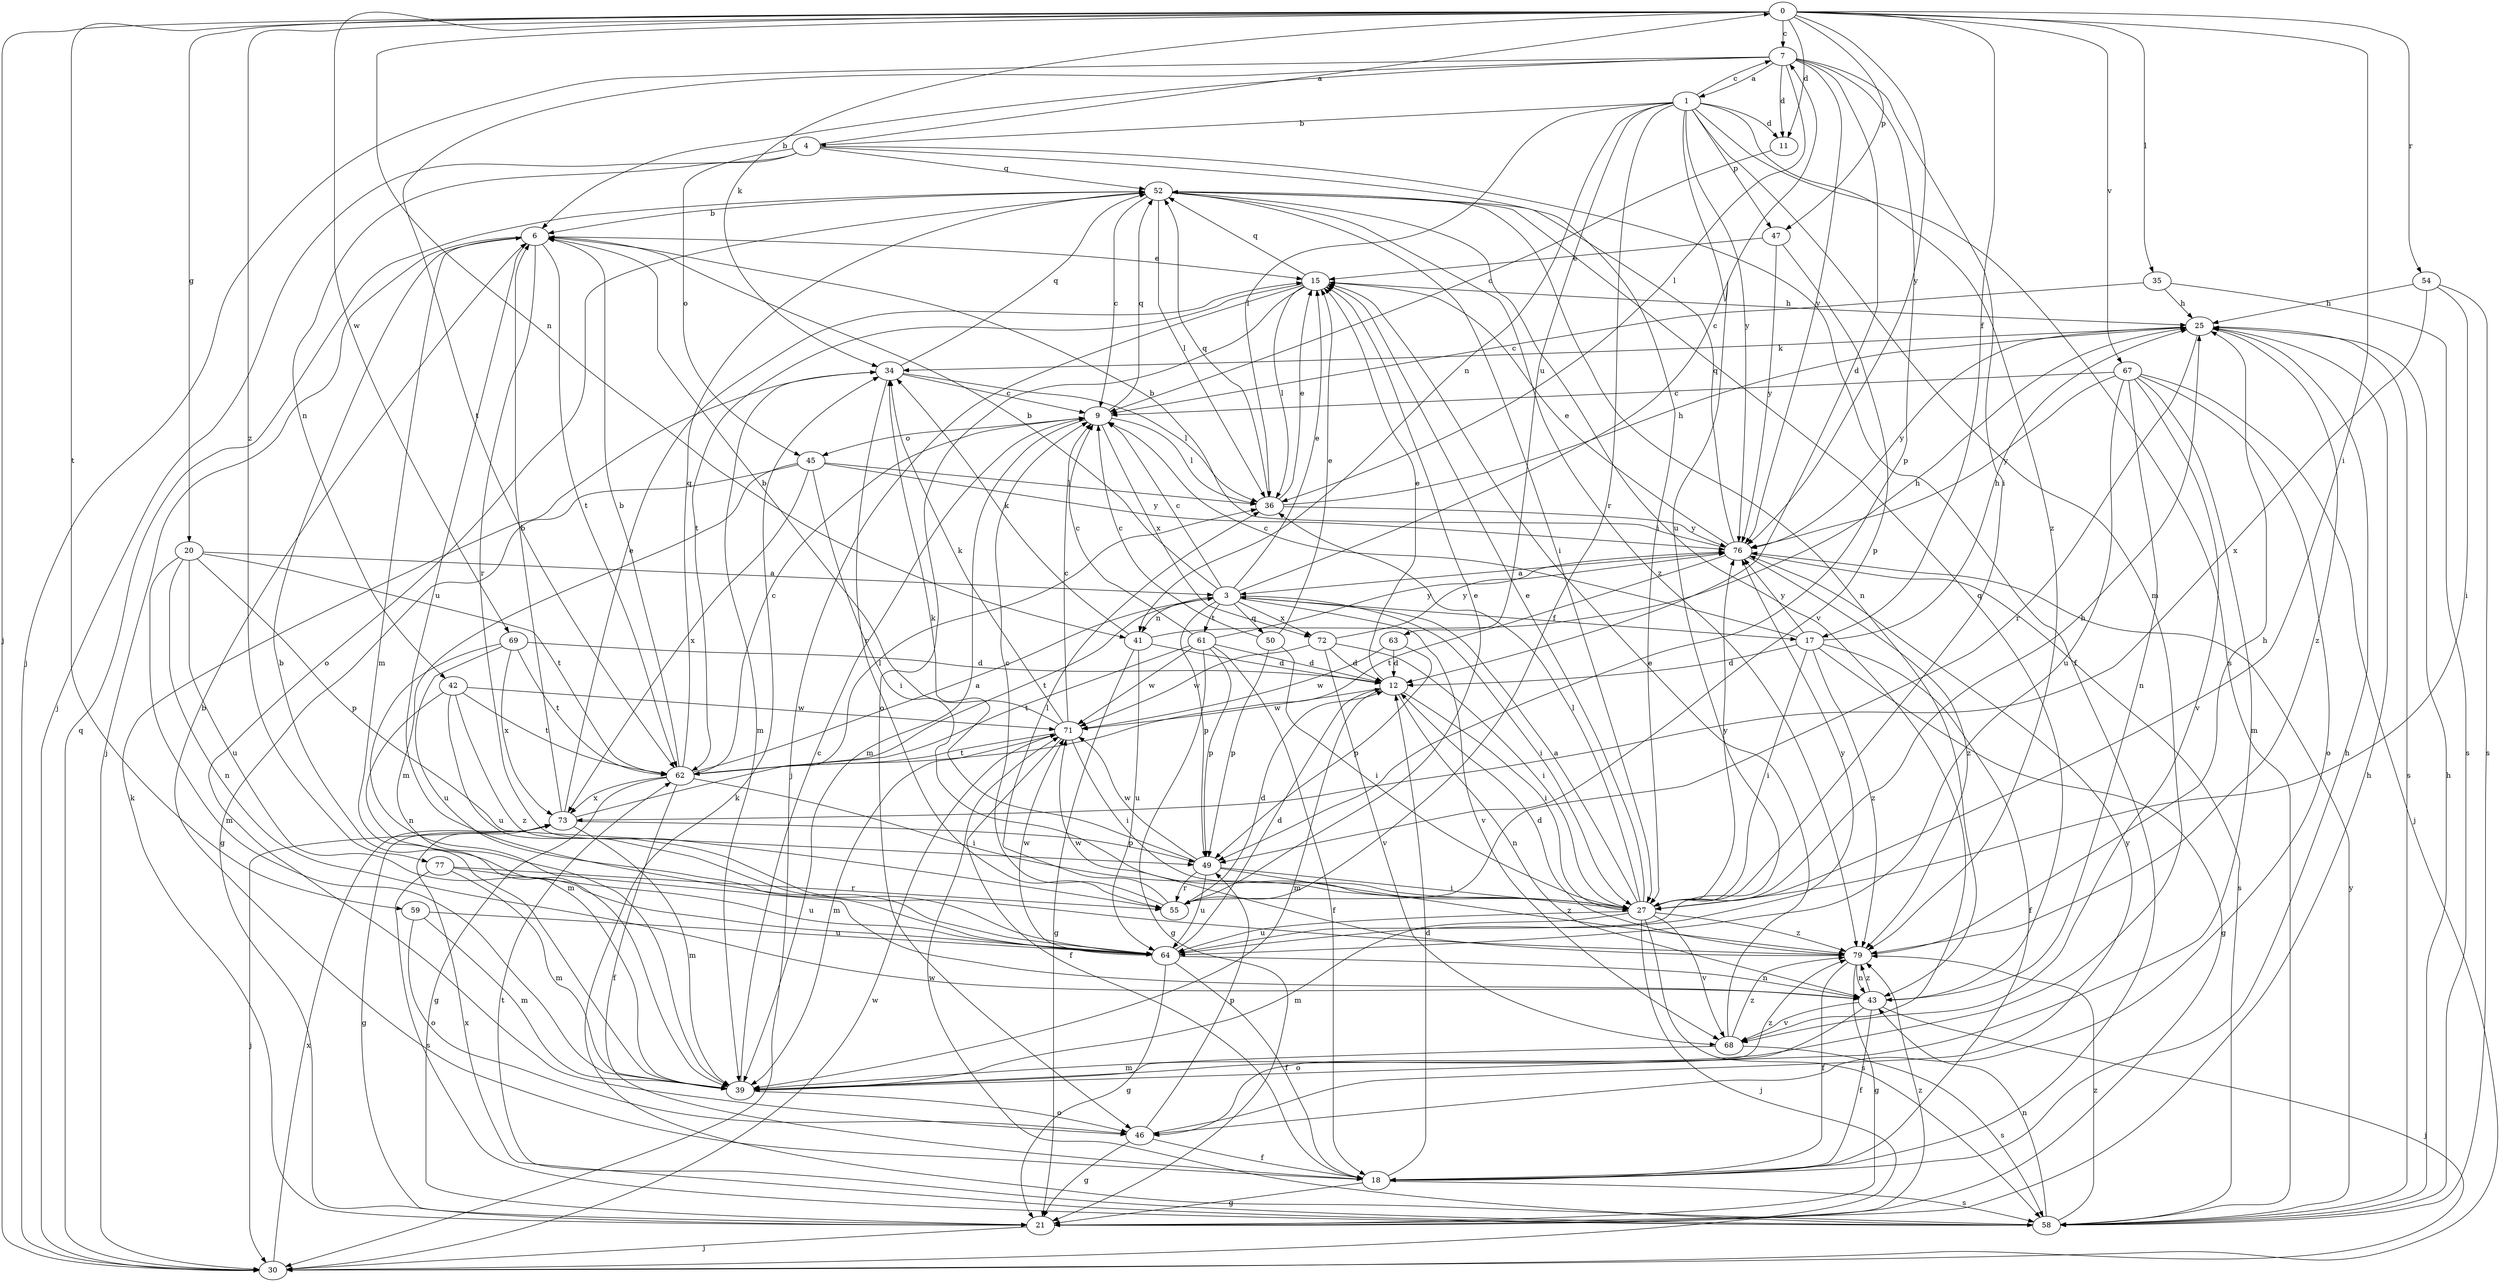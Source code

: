 strict digraph  {
0;
1;
3;
4;
6;
7;
9;
11;
12;
15;
17;
18;
20;
21;
25;
27;
30;
34;
35;
36;
39;
41;
42;
43;
45;
46;
47;
49;
50;
52;
54;
55;
58;
59;
61;
62;
63;
64;
67;
68;
69;
71;
72;
73;
76;
77;
79;
0 -> 7  [label=c];
0 -> 11  [label=d];
0 -> 17  [label=f];
0 -> 20  [label=g];
0 -> 27  [label=i];
0 -> 30  [label=j];
0 -> 34  [label=k];
0 -> 35  [label=l];
0 -> 41  [label=n];
0 -> 47  [label=p];
0 -> 54  [label=r];
0 -> 59  [label=t];
0 -> 67  [label=v];
0 -> 69  [label=w];
0 -> 76  [label=y];
0 -> 77  [label=z];
1 -> 4  [label=b];
1 -> 7  [label=c];
1 -> 11  [label=d];
1 -> 36  [label=l];
1 -> 39  [label=m];
1 -> 41  [label=n];
1 -> 47  [label=p];
1 -> 55  [label=r];
1 -> 58  [label=s];
1 -> 63  [label=u];
1 -> 64  [label=u];
1 -> 76  [label=y];
1 -> 79  [label=z];
3 -> 6  [label=b];
3 -> 7  [label=c];
3 -> 9  [label=c];
3 -> 15  [label=e];
3 -> 17  [label=f];
3 -> 27  [label=i];
3 -> 41  [label=n];
3 -> 49  [label=p];
3 -> 50  [label=q];
3 -> 61  [label=t];
3 -> 62  [label=t];
3 -> 68  [label=v];
3 -> 72  [label=x];
4 -> 0  [label=a];
4 -> 18  [label=f];
4 -> 27  [label=i];
4 -> 30  [label=j];
4 -> 42  [label=n];
4 -> 45  [label=o];
4 -> 52  [label=q];
6 -> 15  [label=e];
6 -> 30  [label=j];
6 -> 39  [label=m];
6 -> 55  [label=r];
6 -> 62  [label=t];
6 -> 64  [label=u];
7 -> 1  [label=a];
7 -> 6  [label=b];
7 -> 11  [label=d];
7 -> 12  [label=d];
7 -> 27  [label=i];
7 -> 30  [label=j];
7 -> 36  [label=l];
7 -> 49  [label=p];
7 -> 62  [label=t];
7 -> 76  [label=y];
9 -> 36  [label=l];
9 -> 39  [label=m];
9 -> 45  [label=o];
9 -> 52  [label=q];
9 -> 72  [label=x];
11 -> 9  [label=c];
12 -> 15  [label=e];
12 -> 27  [label=i];
12 -> 39  [label=m];
12 -> 43  [label=n];
12 -> 71  [label=w];
15 -> 25  [label=h];
15 -> 30  [label=j];
15 -> 36  [label=l];
15 -> 46  [label=o];
15 -> 52  [label=q];
15 -> 62  [label=t];
17 -> 9  [label=c];
17 -> 12  [label=d];
17 -> 18  [label=f];
17 -> 21  [label=g];
17 -> 25  [label=h];
17 -> 27  [label=i];
17 -> 76  [label=y];
17 -> 79  [label=z];
18 -> 6  [label=b];
18 -> 12  [label=d];
18 -> 21  [label=g];
18 -> 25  [label=h];
18 -> 58  [label=s];
20 -> 3  [label=a];
20 -> 39  [label=m];
20 -> 43  [label=n];
20 -> 49  [label=p];
20 -> 62  [label=t];
20 -> 64  [label=u];
21 -> 25  [label=h];
21 -> 30  [label=j];
21 -> 34  [label=k];
21 -> 79  [label=z];
25 -> 34  [label=k];
25 -> 55  [label=r];
25 -> 58  [label=s];
25 -> 76  [label=y];
25 -> 79  [label=z];
27 -> 3  [label=a];
27 -> 15  [label=e];
27 -> 25  [label=h];
27 -> 30  [label=j];
27 -> 36  [label=l];
27 -> 39  [label=m];
27 -> 58  [label=s];
27 -> 64  [label=u];
27 -> 68  [label=v];
27 -> 76  [label=y];
27 -> 79  [label=z];
30 -> 52  [label=q];
30 -> 71  [label=w];
30 -> 73  [label=x];
34 -> 9  [label=c];
34 -> 36  [label=l];
34 -> 39  [label=m];
34 -> 52  [label=q];
34 -> 55  [label=r];
35 -> 9  [label=c];
35 -> 25  [label=h];
35 -> 58  [label=s];
36 -> 15  [label=e];
36 -> 25  [label=h];
36 -> 52  [label=q];
36 -> 76  [label=y];
39 -> 6  [label=b];
39 -> 9  [label=c];
39 -> 46  [label=o];
39 -> 79  [label=z];
41 -> 12  [label=d];
41 -> 21  [label=g];
41 -> 25  [label=h];
41 -> 34  [label=k];
41 -> 64  [label=u];
42 -> 39  [label=m];
42 -> 62  [label=t];
42 -> 64  [label=u];
42 -> 71  [label=w];
42 -> 79  [label=z];
43 -> 18  [label=f];
43 -> 30  [label=j];
43 -> 46  [label=o];
43 -> 52  [label=q];
43 -> 68  [label=v];
43 -> 79  [label=z];
45 -> 21  [label=g];
45 -> 27  [label=i];
45 -> 36  [label=l];
45 -> 39  [label=m];
45 -> 73  [label=x];
45 -> 76  [label=y];
46 -> 18  [label=f];
46 -> 21  [label=g];
46 -> 49  [label=p];
46 -> 76  [label=y];
47 -> 15  [label=e];
47 -> 49  [label=p];
47 -> 76  [label=y];
49 -> 27  [label=i];
49 -> 34  [label=k];
49 -> 55  [label=r];
49 -> 64  [label=u];
49 -> 71  [label=w];
49 -> 79  [label=z];
50 -> 9  [label=c];
50 -> 15  [label=e];
50 -> 27  [label=i];
50 -> 49  [label=p];
52 -> 6  [label=b];
52 -> 9  [label=c];
52 -> 27  [label=i];
52 -> 36  [label=l];
52 -> 43  [label=n];
52 -> 46  [label=o];
52 -> 68  [label=v];
52 -> 79  [label=z];
54 -> 25  [label=h];
54 -> 27  [label=i];
54 -> 58  [label=s];
54 -> 73  [label=x];
55 -> 9  [label=c];
55 -> 12  [label=d];
55 -> 15  [label=e];
55 -> 36  [label=l];
58 -> 25  [label=h];
58 -> 34  [label=k];
58 -> 43  [label=n];
58 -> 62  [label=t];
58 -> 71  [label=w];
58 -> 73  [label=x];
58 -> 76  [label=y];
58 -> 79  [label=z];
59 -> 39  [label=m];
59 -> 46  [label=o];
59 -> 64  [label=u];
61 -> 9  [label=c];
61 -> 12  [label=d];
61 -> 18  [label=f];
61 -> 21  [label=g];
61 -> 49  [label=p];
61 -> 62  [label=t];
61 -> 71  [label=w];
61 -> 76  [label=y];
62 -> 3  [label=a];
62 -> 6  [label=b];
62 -> 9  [label=c];
62 -> 18  [label=f];
62 -> 21  [label=g];
62 -> 27  [label=i];
62 -> 52  [label=q];
62 -> 73  [label=x];
63 -> 12  [label=d];
63 -> 49  [label=p];
63 -> 71  [label=w];
64 -> 12  [label=d];
64 -> 18  [label=f];
64 -> 21  [label=g];
64 -> 43  [label=n];
64 -> 71  [label=w];
64 -> 76  [label=y];
67 -> 9  [label=c];
67 -> 30  [label=j];
67 -> 39  [label=m];
67 -> 43  [label=n];
67 -> 46  [label=o];
67 -> 64  [label=u];
67 -> 68  [label=v];
67 -> 76  [label=y];
68 -> 15  [label=e];
68 -> 39  [label=m];
68 -> 58  [label=s];
68 -> 79  [label=z];
69 -> 12  [label=d];
69 -> 43  [label=n];
69 -> 62  [label=t];
69 -> 64  [label=u];
69 -> 73  [label=x];
71 -> 6  [label=b];
71 -> 9  [label=c];
71 -> 18  [label=f];
71 -> 27  [label=i];
71 -> 34  [label=k];
71 -> 39  [label=m];
71 -> 62  [label=t];
72 -> 12  [label=d];
72 -> 27  [label=i];
72 -> 68  [label=v];
72 -> 71  [label=w];
72 -> 76  [label=y];
73 -> 6  [label=b];
73 -> 15  [label=e];
73 -> 21  [label=g];
73 -> 30  [label=j];
73 -> 36  [label=l];
73 -> 39  [label=m];
73 -> 49  [label=p];
76 -> 3  [label=a];
76 -> 6  [label=b];
76 -> 15  [label=e];
76 -> 52  [label=q];
76 -> 58  [label=s];
76 -> 62  [label=t];
76 -> 79  [label=z];
77 -> 39  [label=m];
77 -> 55  [label=r];
77 -> 58  [label=s];
77 -> 64  [label=u];
79 -> 12  [label=d];
79 -> 18  [label=f];
79 -> 21  [label=g];
79 -> 25  [label=h];
79 -> 43  [label=n];
79 -> 71  [label=w];
}
